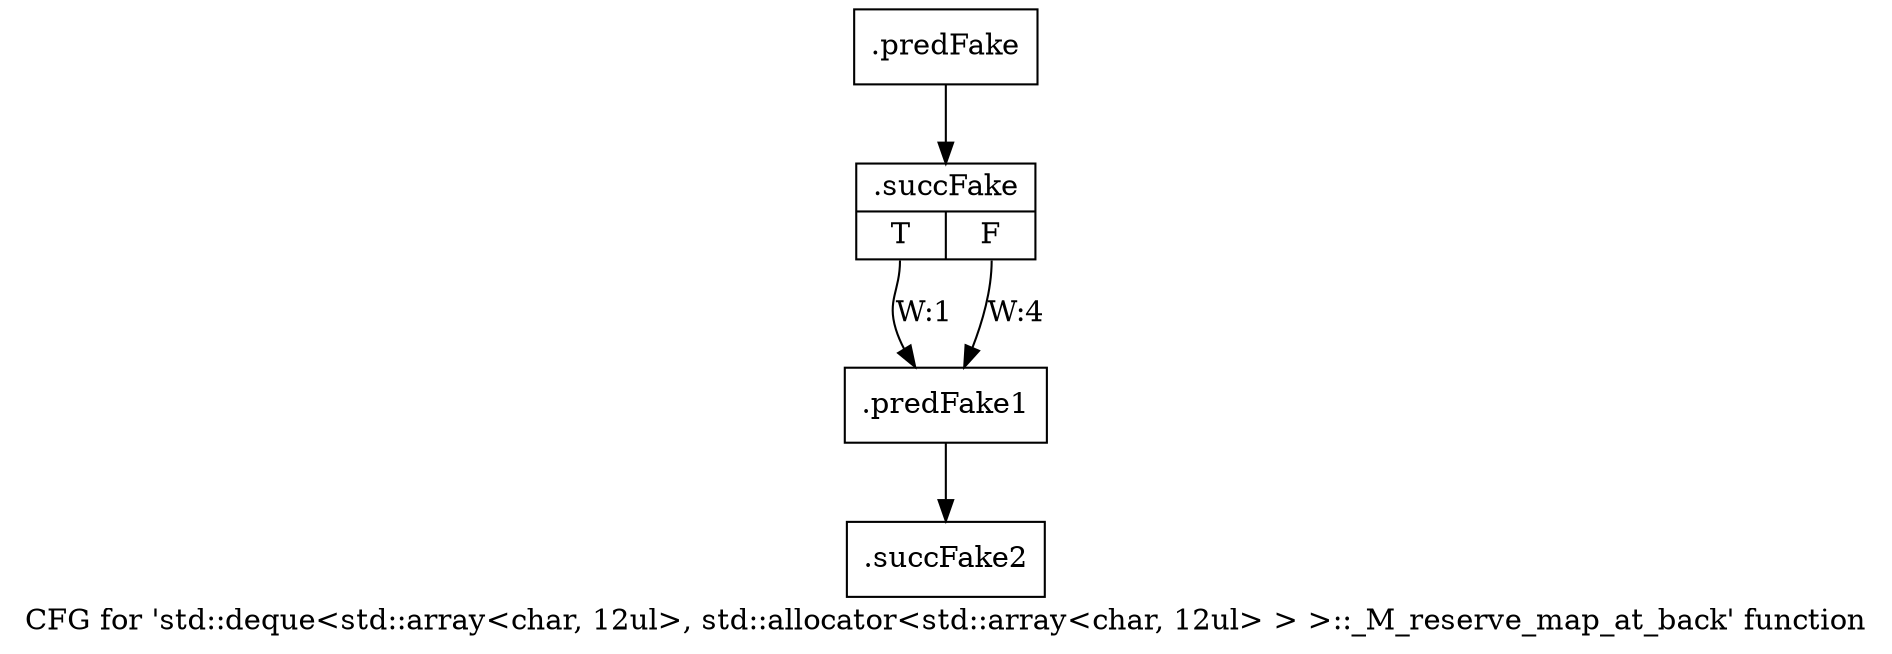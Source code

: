 digraph "CFG for 'std::deque\<std::array\<char, 12ul\>, std::allocator\<std::array\<char, 12ul\> \> \>::_M_reserve_map_at_back' function" {
	label="CFG for 'std::deque\<std::array\<char, 12ul\>, std::allocator\<std::array\<char, 12ul\> \> \>::_M_reserve_map_at_back' function";

	Node0x46fea40 [shape=record,filename="",linenumber="",label="{.predFake}"];
	Node0x46fea40 -> Node0x47f0fb0[ callList="" memoryops="" filename="/media/miguel/NewVolume/Linux/Xilinx/Vitis_HLS/2020.2/tps/lnx64/gcc-6.2.0/lib/gcc/x86_64-pc-linux-gnu/6.2.0/../../../../include/c++/6.2.0/bits/stl_deque.h" execusionnum="3"];
	Node0x47f0fb0 [shape=record,filename="/media/miguel/NewVolume/Linux/Xilinx/Vitis_HLS/2020.2/tps/lnx64/gcc-6.2.0/lib/gcc/x86_64-pc-linux-gnu/6.2.0/../../../../include/c++/6.2.0/bits/stl_deque.h",linenumber="2114",label="{.succFake|{<s0>T|<s1>F}}"];
	Node0x47f0fb0:s0 -> Node0x4700fb0[label="W:1" callList="" memoryops="" filename="/media/miguel/NewVolume/Linux/Xilinx/Vitis_HLS/2020.2/tps/lnx64/gcc-6.2.0/lib/gcc/x86_64-pc-linux-gnu/6.2.0/../../../../include/c++/6.2.0/bits/stl_deque.h" execusionnum="0"];
	Node0x47f0fb0:s1 -> Node0x4700fb0[label="W:4"];
	Node0x4700fb0 [shape=record,filename="/media/miguel/NewVolume/Linux/Xilinx/Vitis_HLS/2020.2/tps/lnx64/gcc-6.2.0/lib/gcc/x86_64-pc-linux-gnu/6.2.0/../../../../include/c++/6.2.0/bits/stl_deque.h",linenumber="2117",label="{.predFake1}"];
	Node0x4700fb0 -> Node0x47f1110[ callList="" memoryops="" filename="/media/miguel/NewVolume/Linux/Xilinx/Vitis_HLS/2020.2/tps/lnx64/gcc-6.2.0/lib/gcc/x86_64-pc-linux-gnu/6.2.0/../../../../include/c++/6.2.0/bits/stl_deque.h" execusionnum="3"];
	Node0x47f1110 [shape=record,filename="/media/miguel/NewVolume/Linux/Xilinx/Vitis_HLS/2020.2/tps/lnx64/gcc-6.2.0/lib/gcc/x86_64-pc-linux-gnu/6.2.0/../../../../include/c++/6.2.0/bits/stl_deque.h",linenumber="2117",label="{.succFake2}"];
}
